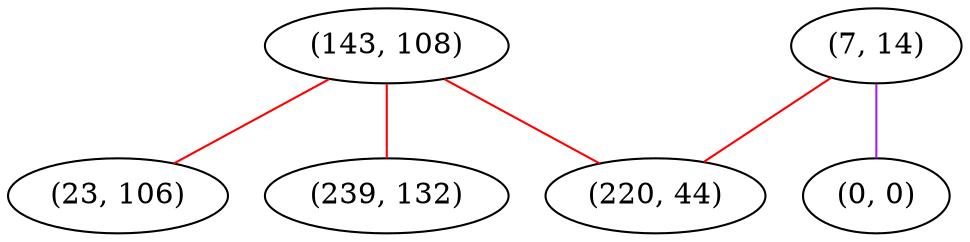 graph "" {
"(143, 108)";
"(7, 14)";
"(0, 0)";
"(23, 106)";
"(239, 132)";
"(220, 44)";
"(143, 108)" -- "(239, 132)"  [color=red, key=0, weight=1];
"(143, 108)" -- "(220, 44)"  [color=red, key=0, weight=1];
"(143, 108)" -- "(23, 106)"  [color=red, key=0, weight=1];
"(7, 14)" -- "(220, 44)"  [color=red, key=0, weight=1];
"(7, 14)" -- "(0, 0)"  [color=purple, key=0, weight=4];
}
